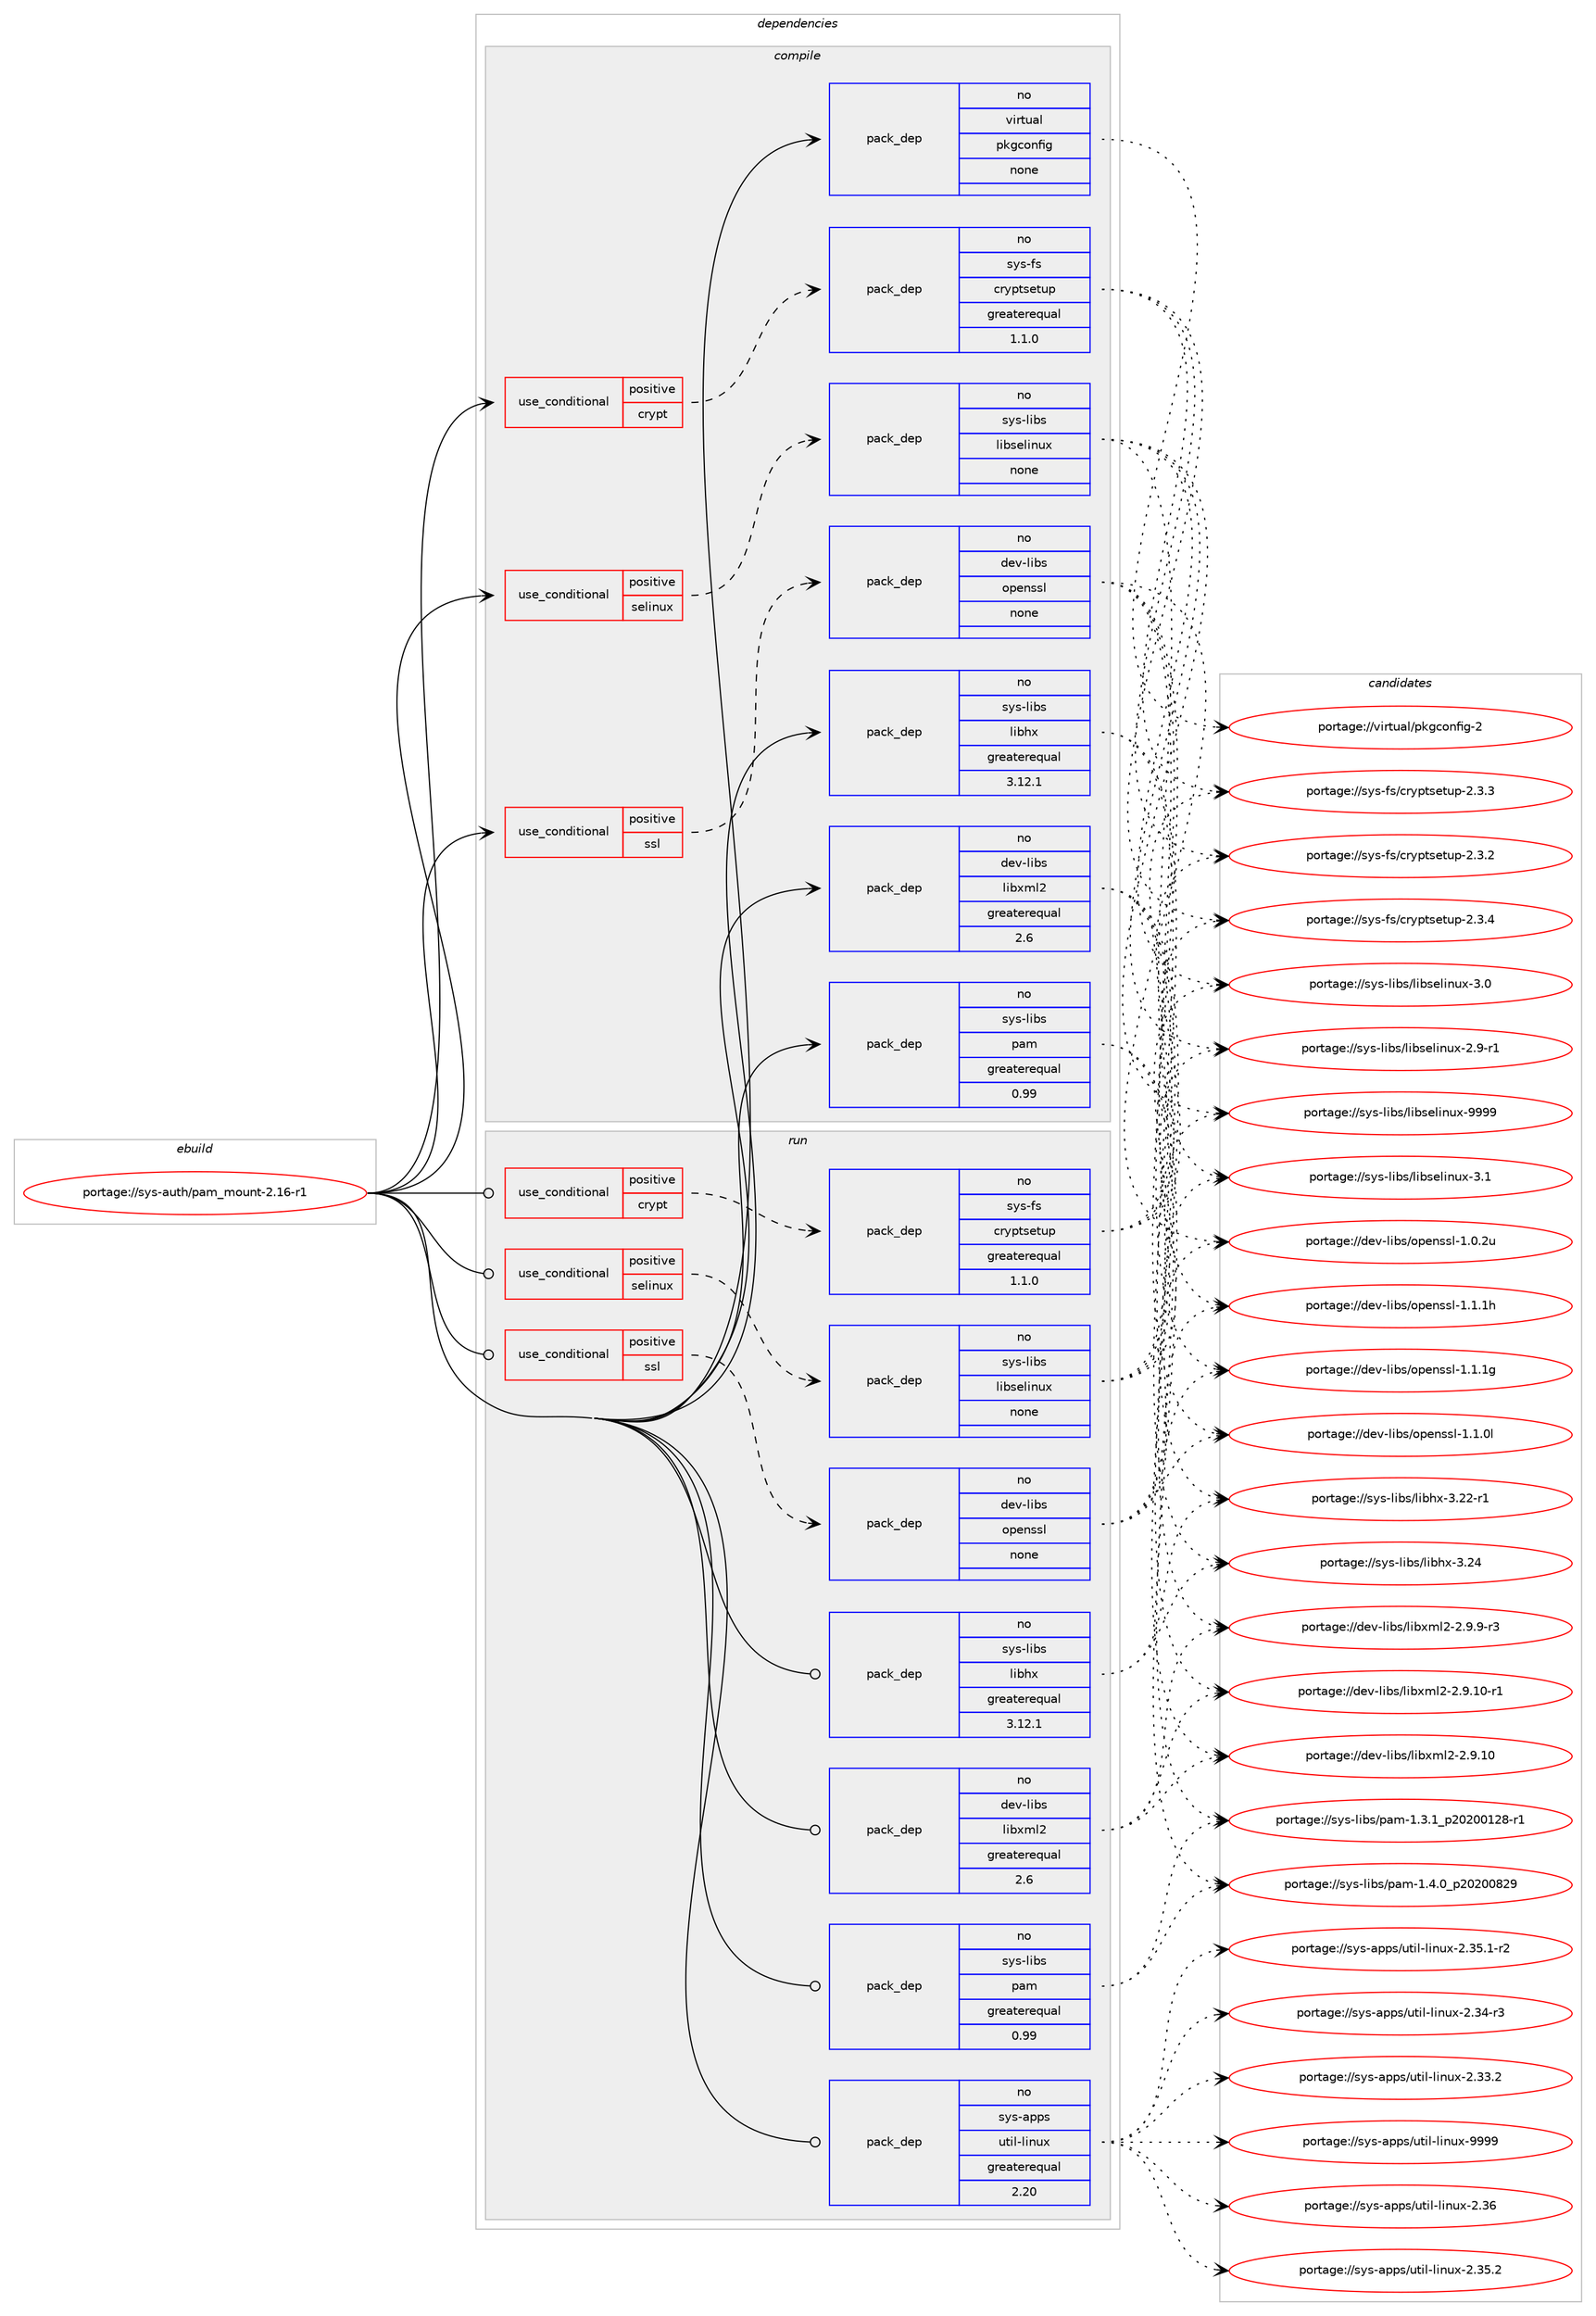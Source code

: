 digraph prolog {

# *************
# Graph options
# *************

newrank=true;
concentrate=true;
compound=true;
graph [rankdir=LR,fontname=Helvetica,fontsize=10,ranksep=1.5];#, ranksep=2.5, nodesep=0.2];
edge  [arrowhead=vee];
node  [fontname=Helvetica,fontsize=10];

# **********
# The ebuild
# **********

subgraph cluster_leftcol {
color=gray;
rank=same;
label=<<i>ebuild</i>>;
id [label="portage://sys-auth/pam_mount-2.16-r1", color=red, width=4, href="../sys-auth/pam_mount-2.16-r1.svg"];
}

# ****************
# The dependencies
# ****************

subgraph cluster_midcol {
color=gray;
label=<<i>dependencies</i>>;
subgraph cluster_compile {
fillcolor="#eeeeee";
style=filled;
label=<<i>compile</i>>;
subgraph cond239 {
dependency2124 [label=<<TABLE BORDER="0" CELLBORDER="1" CELLSPACING="0" CELLPADDING="4"><TR><TD ROWSPAN="3" CELLPADDING="10">use_conditional</TD></TR><TR><TD>positive</TD></TR><TR><TD>crypt</TD></TR></TABLE>>, shape=none, color=red];
subgraph pack1842 {
dependency2125 [label=<<TABLE BORDER="0" CELLBORDER="1" CELLSPACING="0" CELLPADDING="4" WIDTH="220"><TR><TD ROWSPAN="6" CELLPADDING="30">pack_dep</TD></TR><TR><TD WIDTH="110">no</TD></TR><TR><TD>sys-fs</TD></TR><TR><TD>cryptsetup</TD></TR><TR><TD>greaterequal</TD></TR><TR><TD>1.1.0</TD></TR></TABLE>>, shape=none, color=blue];
}
dependency2124:e -> dependency2125:w [weight=20,style="dashed",arrowhead="vee"];
}
id:e -> dependency2124:w [weight=20,style="solid",arrowhead="vee"];
subgraph cond240 {
dependency2126 [label=<<TABLE BORDER="0" CELLBORDER="1" CELLSPACING="0" CELLPADDING="4"><TR><TD ROWSPAN="3" CELLPADDING="10">use_conditional</TD></TR><TR><TD>positive</TD></TR><TR><TD>selinux</TD></TR></TABLE>>, shape=none, color=red];
subgraph pack1843 {
dependency2127 [label=<<TABLE BORDER="0" CELLBORDER="1" CELLSPACING="0" CELLPADDING="4" WIDTH="220"><TR><TD ROWSPAN="6" CELLPADDING="30">pack_dep</TD></TR><TR><TD WIDTH="110">no</TD></TR><TR><TD>sys-libs</TD></TR><TR><TD>libselinux</TD></TR><TR><TD>none</TD></TR><TR><TD></TD></TR></TABLE>>, shape=none, color=blue];
}
dependency2126:e -> dependency2127:w [weight=20,style="dashed",arrowhead="vee"];
}
id:e -> dependency2126:w [weight=20,style="solid",arrowhead="vee"];
subgraph cond241 {
dependency2128 [label=<<TABLE BORDER="0" CELLBORDER="1" CELLSPACING="0" CELLPADDING="4"><TR><TD ROWSPAN="3" CELLPADDING="10">use_conditional</TD></TR><TR><TD>positive</TD></TR><TR><TD>ssl</TD></TR></TABLE>>, shape=none, color=red];
subgraph pack1844 {
dependency2129 [label=<<TABLE BORDER="0" CELLBORDER="1" CELLSPACING="0" CELLPADDING="4" WIDTH="220"><TR><TD ROWSPAN="6" CELLPADDING="30">pack_dep</TD></TR><TR><TD WIDTH="110">no</TD></TR><TR><TD>dev-libs</TD></TR><TR><TD>openssl</TD></TR><TR><TD>none</TD></TR><TR><TD></TD></TR></TABLE>>, shape=none, color=blue];
}
dependency2128:e -> dependency2129:w [weight=20,style="dashed",arrowhead="vee"];
}
id:e -> dependency2128:w [weight=20,style="solid",arrowhead="vee"];
subgraph pack1845 {
dependency2130 [label=<<TABLE BORDER="0" CELLBORDER="1" CELLSPACING="0" CELLPADDING="4" WIDTH="220"><TR><TD ROWSPAN="6" CELLPADDING="30">pack_dep</TD></TR><TR><TD WIDTH="110">no</TD></TR><TR><TD>dev-libs</TD></TR><TR><TD>libxml2</TD></TR><TR><TD>greaterequal</TD></TR><TR><TD>2.6</TD></TR></TABLE>>, shape=none, color=blue];
}
id:e -> dependency2130:w [weight=20,style="solid",arrowhead="vee"];
subgraph pack1846 {
dependency2131 [label=<<TABLE BORDER="0" CELLBORDER="1" CELLSPACING="0" CELLPADDING="4" WIDTH="220"><TR><TD ROWSPAN="6" CELLPADDING="30">pack_dep</TD></TR><TR><TD WIDTH="110">no</TD></TR><TR><TD>sys-libs</TD></TR><TR><TD>libhx</TD></TR><TR><TD>greaterequal</TD></TR><TR><TD>3.12.1</TD></TR></TABLE>>, shape=none, color=blue];
}
id:e -> dependency2131:w [weight=20,style="solid",arrowhead="vee"];
subgraph pack1847 {
dependency2132 [label=<<TABLE BORDER="0" CELLBORDER="1" CELLSPACING="0" CELLPADDING="4" WIDTH="220"><TR><TD ROWSPAN="6" CELLPADDING="30">pack_dep</TD></TR><TR><TD WIDTH="110">no</TD></TR><TR><TD>sys-libs</TD></TR><TR><TD>pam</TD></TR><TR><TD>greaterequal</TD></TR><TR><TD>0.99</TD></TR></TABLE>>, shape=none, color=blue];
}
id:e -> dependency2132:w [weight=20,style="solid",arrowhead="vee"];
subgraph pack1848 {
dependency2133 [label=<<TABLE BORDER="0" CELLBORDER="1" CELLSPACING="0" CELLPADDING="4" WIDTH="220"><TR><TD ROWSPAN="6" CELLPADDING="30">pack_dep</TD></TR><TR><TD WIDTH="110">no</TD></TR><TR><TD>virtual</TD></TR><TR><TD>pkgconfig</TD></TR><TR><TD>none</TD></TR><TR><TD></TD></TR></TABLE>>, shape=none, color=blue];
}
id:e -> dependency2133:w [weight=20,style="solid",arrowhead="vee"];
}
subgraph cluster_compileandrun {
fillcolor="#eeeeee";
style=filled;
label=<<i>compile and run</i>>;
}
subgraph cluster_run {
fillcolor="#eeeeee";
style=filled;
label=<<i>run</i>>;
subgraph cond242 {
dependency2134 [label=<<TABLE BORDER="0" CELLBORDER="1" CELLSPACING="0" CELLPADDING="4"><TR><TD ROWSPAN="3" CELLPADDING="10">use_conditional</TD></TR><TR><TD>positive</TD></TR><TR><TD>crypt</TD></TR></TABLE>>, shape=none, color=red];
subgraph pack1849 {
dependency2135 [label=<<TABLE BORDER="0" CELLBORDER="1" CELLSPACING="0" CELLPADDING="4" WIDTH="220"><TR><TD ROWSPAN="6" CELLPADDING="30">pack_dep</TD></TR><TR><TD WIDTH="110">no</TD></TR><TR><TD>sys-fs</TD></TR><TR><TD>cryptsetup</TD></TR><TR><TD>greaterequal</TD></TR><TR><TD>1.1.0</TD></TR></TABLE>>, shape=none, color=blue];
}
dependency2134:e -> dependency2135:w [weight=20,style="dashed",arrowhead="vee"];
}
id:e -> dependency2134:w [weight=20,style="solid",arrowhead="odot"];
subgraph cond243 {
dependency2136 [label=<<TABLE BORDER="0" CELLBORDER="1" CELLSPACING="0" CELLPADDING="4"><TR><TD ROWSPAN="3" CELLPADDING="10">use_conditional</TD></TR><TR><TD>positive</TD></TR><TR><TD>selinux</TD></TR></TABLE>>, shape=none, color=red];
subgraph pack1850 {
dependency2137 [label=<<TABLE BORDER="0" CELLBORDER="1" CELLSPACING="0" CELLPADDING="4" WIDTH="220"><TR><TD ROWSPAN="6" CELLPADDING="30">pack_dep</TD></TR><TR><TD WIDTH="110">no</TD></TR><TR><TD>sys-libs</TD></TR><TR><TD>libselinux</TD></TR><TR><TD>none</TD></TR><TR><TD></TD></TR></TABLE>>, shape=none, color=blue];
}
dependency2136:e -> dependency2137:w [weight=20,style="dashed",arrowhead="vee"];
}
id:e -> dependency2136:w [weight=20,style="solid",arrowhead="odot"];
subgraph cond244 {
dependency2138 [label=<<TABLE BORDER="0" CELLBORDER="1" CELLSPACING="0" CELLPADDING="4"><TR><TD ROWSPAN="3" CELLPADDING="10">use_conditional</TD></TR><TR><TD>positive</TD></TR><TR><TD>ssl</TD></TR></TABLE>>, shape=none, color=red];
subgraph pack1851 {
dependency2139 [label=<<TABLE BORDER="0" CELLBORDER="1" CELLSPACING="0" CELLPADDING="4" WIDTH="220"><TR><TD ROWSPAN="6" CELLPADDING="30">pack_dep</TD></TR><TR><TD WIDTH="110">no</TD></TR><TR><TD>dev-libs</TD></TR><TR><TD>openssl</TD></TR><TR><TD>none</TD></TR><TR><TD></TD></TR></TABLE>>, shape=none, color=blue];
}
dependency2138:e -> dependency2139:w [weight=20,style="dashed",arrowhead="vee"];
}
id:e -> dependency2138:w [weight=20,style="solid",arrowhead="odot"];
subgraph pack1852 {
dependency2140 [label=<<TABLE BORDER="0" CELLBORDER="1" CELLSPACING="0" CELLPADDING="4" WIDTH="220"><TR><TD ROWSPAN="6" CELLPADDING="30">pack_dep</TD></TR><TR><TD WIDTH="110">no</TD></TR><TR><TD>dev-libs</TD></TR><TR><TD>libxml2</TD></TR><TR><TD>greaterequal</TD></TR><TR><TD>2.6</TD></TR></TABLE>>, shape=none, color=blue];
}
id:e -> dependency2140:w [weight=20,style="solid",arrowhead="odot"];
subgraph pack1853 {
dependency2141 [label=<<TABLE BORDER="0" CELLBORDER="1" CELLSPACING="0" CELLPADDING="4" WIDTH="220"><TR><TD ROWSPAN="6" CELLPADDING="30">pack_dep</TD></TR><TR><TD WIDTH="110">no</TD></TR><TR><TD>sys-apps</TD></TR><TR><TD>util-linux</TD></TR><TR><TD>greaterequal</TD></TR><TR><TD>2.20</TD></TR></TABLE>>, shape=none, color=blue];
}
id:e -> dependency2141:w [weight=20,style="solid",arrowhead="odot"];
subgraph pack1854 {
dependency2142 [label=<<TABLE BORDER="0" CELLBORDER="1" CELLSPACING="0" CELLPADDING="4" WIDTH="220"><TR><TD ROWSPAN="6" CELLPADDING="30">pack_dep</TD></TR><TR><TD WIDTH="110">no</TD></TR><TR><TD>sys-libs</TD></TR><TR><TD>libhx</TD></TR><TR><TD>greaterequal</TD></TR><TR><TD>3.12.1</TD></TR></TABLE>>, shape=none, color=blue];
}
id:e -> dependency2142:w [weight=20,style="solid",arrowhead="odot"];
subgraph pack1855 {
dependency2143 [label=<<TABLE BORDER="0" CELLBORDER="1" CELLSPACING="0" CELLPADDING="4" WIDTH="220"><TR><TD ROWSPAN="6" CELLPADDING="30">pack_dep</TD></TR><TR><TD WIDTH="110">no</TD></TR><TR><TD>sys-libs</TD></TR><TR><TD>pam</TD></TR><TR><TD>greaterequal</TD></TR><TR><TD>0.99</TD></TR></TABLE>>, shape=none, color=blue];
}
id:e -> dependency2143:w [weight=20,style="solid",arrowhead="odot"];
}
}

# **************
# The candidates
# **************

subgraph cluster_choices {
rank=same;
color=gray;
label=<<i>candidates</i>>;

subgraph choice1842 {
color=black;
nodesep=1;
choice115121115451021154799114121112116115101116117112455046514652 [label="portage://sys-fs/cryptsetup-2.3.4", color=red, width=4,href="../sys-fs/cryptsetup-2.3.4.svg"];
choice115121115451021154799114121112116115101116117112455046514651 [label="portage://sys-fs/cryptsetup-2.3.3", color=red, width=4,href="../sys-fs/cryptsetup-2.3.3.svg"];
choice115121115451021154799114121112116115101116117112455046514650 [label="portage://sys-fs/cryptsetup-2.3.2", color=red, width=4,href="../sys-fs/cryptsetup-2.3.2.svg"];
dependency2125:e -> choice115121115451021154799114121112116115101116117112455046514652:w [style=dotted,weight="100"];
dependency2125:e -> choice115121115451021154799114121112116115101116117112455046514651:w [style=dotted,weight="100"];
dependency2125:e -> choice115121115451021154799114121112116115101116117112455046514650:w [style=dotted,weight="100"];
}
subgraph choice1843 {
color=black;
nodesep=1;
choice115121115451081059811547108105981151011081051101171204557575757 [label="portage://sys-libs/libselinux-9999", color=red, width=4,href="../sys-libs/libselinux-9999.svg"];
choice1151211154510810598115471081059811510110810511011712045514649 [label="portage://sys-libs/libselinux-3.1", color=red, width=4,href="../sys-libs/libselinux-3.1.svg"];
choice1151211154510810598115471081059811510110810511011712045514648 [label="portage://sys-libs/libselinux-3.0", color=red, width=4,href="../sys-libs/libselinux-3.0.svg"];
choice11512111545108105981154710810598115101108105110117120455046574511449 [label="portage://sys-libs/libselinux-2.9-r1", color=red, width=4,href="../sys-libs/libselinux-2.9-r1.svg"];
dependency2127:e -> choice115121115451081059811547108105981151011081051101171204557575757:w [style=dotted,weight="100"];
dependency2127:e -> choice1151211154510810598115471081059811510110810511011712045514649:w [style=dotted,weight="100"];
dependency2127:e -> choice1151211154510810598115471081059811510110810511011712045514648:w [style=dotted,weight="100"];
dependency2127:e -> choice11512111545108105981154710810598115101108105110117120455046574511449:w [style=dotted,weight="100"];
}
subgraph choice1844 {
color=black;
nodesep=1;
choice100101118451081059811547111112101110115115108454946494649104 [label="portage://dev-libs/openssl-1.1.1h", color=red, width=4,href="../dev-libs/openssl-1.1.1h.svg"];
choice100101118451081059811547111112101110115115108454946494649103 [label="portage://dev-libs/openssl-1.1.1g", color=red, width=4,href="../dev-libs/openssl-1.1.1g.svg"];
choice100101118451081059811547111112101110115115108454946494648108 [label="portage://dev-libs/openssl-1.1.0l", color=red, width=4,href="../dev-libs/openssl-1.1.0l.svg"];
choice100101118451081059811547111112101110115115108454946484650117 [label="portage://dev-libs/openssl-1.0.2u", color=red, width=4,href="../dev-libs/openssl-1.0.2u.svg"];
dependency2129:e -> choice100101118451081059811547111112101110115115108454946494649104:w [style=dotted,weight="100"];
dependency2129:e -> choice100101118451081059811547111112101110115115108454946494649103:w [style=dotted,weight="100"];
dependency2129:e -> choice100101118451081059811547111112101110115115108454946494648108:w [style=dotted,weight="100"];
dependency2129:e -> choice100101118451081059811547111112101110115115108454946484650117:w [style=dotted,weight="100"];
}
subgraph choice1845 {
color=black;
nodesep=1;
choice10010111845108105981154710810598120109108504550465746574511451 [label="portage://dev-libs/libxml2-2.9.9-r3", color=red, width=4,href="../dev-libs/libxml2-2.9.9-r3.svg"];
choice1001011184510810598115471081059812010910850455046574649484511449 [label="portage://dev-libs/libxml2-2.9.10-r1", color=red, width=4,href="../dev-libs/libxml2-2.9.10-r1.svg"];
choice100101118451081059811547108105981201091085045504657464948 [label="portage://dev-libs/libxml2-2.9.10", color=red, width=4,href="../dev-libs/libxml2-2.9.10.svg"];
dependency2130:e -> choice10010111845108105981154710810598120109108504550465746574511451:w [style=dotted,weight="100"];
dependency2130:e -> choice1001011184510810598115471081059812010910850455046574649484511449:w [style=dotted,weight="100"];
dependency2130:e -> choice100101118451081059811547108105981201091085045504657464948:w [style=dotted,weight="100"];
}
subgraph choice1846 {
color=black;
nodesep=1;
choice115121115451081059811547108105981041204551465052 [label="portage://sys-libs/libhx-3.24", color=red, width=4,href="../sys-libs/libhx-3.24.svg"];
choice1151211154510810598115471081059810412045514650504511449 [label="portage://sys-libs/libhx-3.22-r1", color=red, width=4,href="../sys-libs/libhx-3.22-r1.svg"];
dependency2131:e -> choice115121115451081059811547108105981041204551465052:w [style=dotted,weight="100"];
dependency2131:e -> choice1151211154510810598115471081059810412045514650504511449:w [style=dotted,weight="100"];
}
subgraph choice1847 {
color=black;
nodesep=1;
choice11512111545108105981154711297109454946524648951125048504848565057 [label="portage://sys-libs/pam-1.4.0_p20200829", color=red, width=4,href="../sys-libs/pam-1.4.0_p20200829.svg"];
choice115121115451081059811547112971094549465146499511250485048484950564511449 [label="portage://sys-libs/pam-1.3.1_p20200128-r1", color=red, width=4,href="../sys-libs/pam-1.3.1_p20200128-r1.svg"];
dependency2132:e -> choice11512111545108105981154711297109454946524648951125048504848565057:w [style=dotted,weight="100"];
dependency2132:e -> choice115121115451081059811547112971094549465146499511250485048484950564511449:w [style=dotted,weight="100"];
}
subgraph choice1848 {
color=black;
nodesep=1;
choice1181051141161179710847112107103991111101021051034550 [label="portage://virtual/pkgconfig-2", color=red, width=4,href="../virtual/pkgconfig-2.svg"];
dependency2133:e -> choice1181051141161179710847112107103991111101021051034550:w [style=dotted,weight="100"];
}
subgraph choice1849 {
color=black;
nodesep=1;
choice115121115451021154799114121112116115101116117112455046514652 [label="portage://sys-fs/cryptsetup-2.3.4", color=red, width=4,href="../sys-fs/cryptsetup-2.3.4.svg"];
choice115121115451021154799114121112116115101116117112455046514651 [label="portage://sys-fs/cryptsetup-2.3.3", color=red, width=4,href="../sys-fs/cryptsetup-2.3.3.svg"];
choice115121115451021154799114121112116115101116117112455046514650 [label="portage://sys-fs/cryptsetup-2.3.2", color=red, width=4,href="../sys-fs/cryptsetup-2.3.2.svg"];
dependency2135:e -> choice115121115451021154799114121112116115101116117112455046514652:w [style=dotted,weight="100"];
dependency2135:e -> choice115121115451021154799114121112116115101116117112455046514651:w [style=dotted,weight="100"];
dependency2135:e -> choice115121115451021154799114121112116115101116117112455046514650:w [style=dotted,weight="100"];
}
subgraph choice1850 {
color=black;
nodesep=1;
choice115121115451081059811547108105981151011081051101171204557575757 [label="portage://sys-libs/libselinux-9999", color=red, width=4,href="../sys-libs/libselinux-9999.svg"];
choice1151211154510810598115471081059811510110810511011712045514649 [label="portage://sys-libs/libselinux-3.1", color=red, width=4,href="../sys-libs/libselinux-3.1.svg"];
choice1151211154510810598115471081059811510110810511011712045514648 [label="portage://sys-libs/libselinux-3.0", color=red, width=4,href="../sys-libs/libselinux-3.0.svg"];
choice11512111545108105981154710810598115101108105110117120455046574511449 [label="portage://sys-libs/libselinux-2.9-r1", color=red, width=4,href="../sys-libs/libselinux-2.9-r1.svg"];
dependency2137:e -> choice115121115451081059811547108105981151011081051101171204557575757:w [style=dotted,weight="100"];
dependency2137:e -> choice1151211154510810598115471081059811510110810511011712045514649:w [style=dotted,weight="100"];
dependency2137:e -> choice1151211154510810598115471081059811510110810511011712045514648:w [style=dotted,weight="100"];
dependency2137:e -> choice11512111545108105981154710810598115101108105110117120455046574511449:w [style=dotted,weight="100"];
}
subgraph choice1851 {
color=black;
nodesep=1;
choice100101118451081059811547111112101110115115108454946494649104 [label="portage://dev-libs/openssl-1.1.1h", color=red, width=4,href="../dev-libs/openssl-1.1.1h.svg"];
choice100101118451081059811547111112101110115115108454946494649103 [label="portage://dev-libs/openssl-1.1.1g", color=red, width=4,href="../dev-libs/openssl-1.1.1g.svg"];
choice100101118451081059811547111112101110115115108454946494648108 [label="portage://dev-libs/openssl-1.1.0l", color=red, width=4,href="../dev-libs/openssl-1.1.0l.svg"];
choice100101118451081059811547111112101110115115108454946484650117 [label="portage://dev-libs/openssl-1.0.2u", color=red, width=4,href="../dev-libs/openssl-1.0.2u.svg"];
dependency2139:e -> choice100101118451081059811547111112101110115115108454946494649104:w [style=dotted,weight="100"];
dependency2139:e -> choice100101118451081059811547111112101110115115108454946494649103:w [style=dotted,weight="100"];
dependency2139:e -> choice100101118451081059811547111112101110115115108454946494648108:w [style=dotted,weight="100"];
dependency2139:e -> choice100101118451081059811547111112101110115115108454946484650117:w [style=dotted,weight="100"];
}
subgraph choice1852 {
color=black;
nodesep=1;
choice10010111845108105981154710810598120109108504550465746574511451 [label="portage://dev-libs/libxml2-2.9.9-r3", color=red, width=4,href="../dev-libs/libxml2-2.9.9-r3.svg"];
choice1001011184510810598115471081059812010910850455046574649484511449 [label="portage://dev-libs/libxml2-2.9.10-r1", color=red, width=4,href="../dev-libs/libxml2-2.9.10-r1.svg"];
choice100101118451081059811547108105981201091085045504657464948 [label="portage://dev-libs/libxml2-2.9.10", color=red, width=4,href="../dev-libs/libxml2-2.9.10.svg"];
dependency2140:e -> choice10010111845108105981154710810598120109108504550465746574511451:w [style=dotted,weight="100"];
dependency2140:e -> choice1001011184510810598115471081059812010910850455046574649484511449:w [style=dotted,weight="100"];
dependency2140:e -> choice100101118451081059811547108105981201091085045504657464948:w [style=dotted,weight="100"];
}
subgraph choice1853 {
color=black;
nodesep=1;
choice115121115459711211211547117116105108451081051101171204557575757 [label="portage://sys-apps/util-linux-9999", color=red, width=4,href="../sys-apps/util-linux-9999.svg"];
choice115121115459711211211547117116105108451081051101171204550465154 [label="portage://sys-apps/util-linux-2.36", color=red, width=4,href="../sys-apps/util-linux-2.36.svg"];
choice1151211154597112112115471171161051084510810511011712045504651534650 [label="portage://sys-apps/util-linux-2.35.2", color=red, width=4,href="../sys-apps/util-linux-2.35.2.svg"];
choice11512111545971121121154711711610510845108105110117120455046515346494511450 [label="portage://sys-apps/util-linux-2.35.1-r2", color=red, width=4,href="../sys-apps/util-linux-2.35.1-r2.svg"];
choice1151211154597112112115471171161051084510810511011712045504651524511451 [label="portage://sys-apps/util-linux-2.34-r3", color=red, width=4,href="../sys-apps/util-linux-2.34-r3.svg"];
choice1151211154597112112115471171161051084510810511011712045504651514650 [label="portage://sys-apps/util-linux-2.33.2", color=red, width=4,href="../sys-apps/util-linux-2.33.2.svg"];
dependency2141:e -> choice115121115459711211211547117116105108451081051101171204557575757:w [style=dotted,weight="100"];
dependency2141:e -> choice115121115459711211211547117116105108451081051101171204550465154:w [style=dotted,weight="100"];
dependency2141:e -> choice1151211154597112112115471171161051084510810511011712045504651534650:w [style=dotted,weight="100"];
dependency2141:e -> choice11512111545971121121154711711610510845108105110117120455046515346494511450:w [style=dotted,weight="100"];
dependency2141:e -> choice1151211154597112112115471171161051084510810511011712045504651524511451:w [style=dotted,weight="100"];
dependency2141:e -> choice1151211154597112112115471171161051084510810511011712045504651514650:w [style=dotted,weight="100"];
}
subgraph choice1854 {
color=black;
nodesep=1;
choice115121115451081059811547108105981041204551465052 [label="portage://sys-libs/libhx-3.24", color=red, width=4,href="../sys-libs/libhx-3.24.svg"];
choice1151211154510810598115471081059810412045514650504511449 [label="portage://sys-libs/libhx-3.22-r1", color=red, width=4,href="../sys-libs/libhx-3.22-r1.svg"];
dependency2142:e -> choice115121115451081059811547108105981041204551465052:w [style=dotted,weight="100"];
dependency2142:e -> choice1151211154510810598115471081059810412045514650504511449:w [style=dotted,weight="100"];
}
subgraph choice1855 {
color=black;
nodesep=1;
choice11512111545108105981154711297109454946524648951125048504848565057 [label="portage://sys-libs/pam-1.4.0_p20200829", color=red, width=4,href="../sys-libs/pam-1.4.0_p20200829.svg"];
choice115121115451081059811547112971094549465146499511250485048484950564511449 [label="portage://sys-libs/pam-1.3.1_p20200128-r1", color=red, width=4,href="../sys-libs/pam-1.3.1_p20200128-r1.svg"];
dependency2143:e -> choice11512111545108105981154711297109454946524648951125048504848565057:w [style=dotted,weight="100"];
dependency2143:e -> choice115121115451081059811547112971094549465146499511250485048484950564511449:w [style=dotted,weight="100"];
}
}

}
